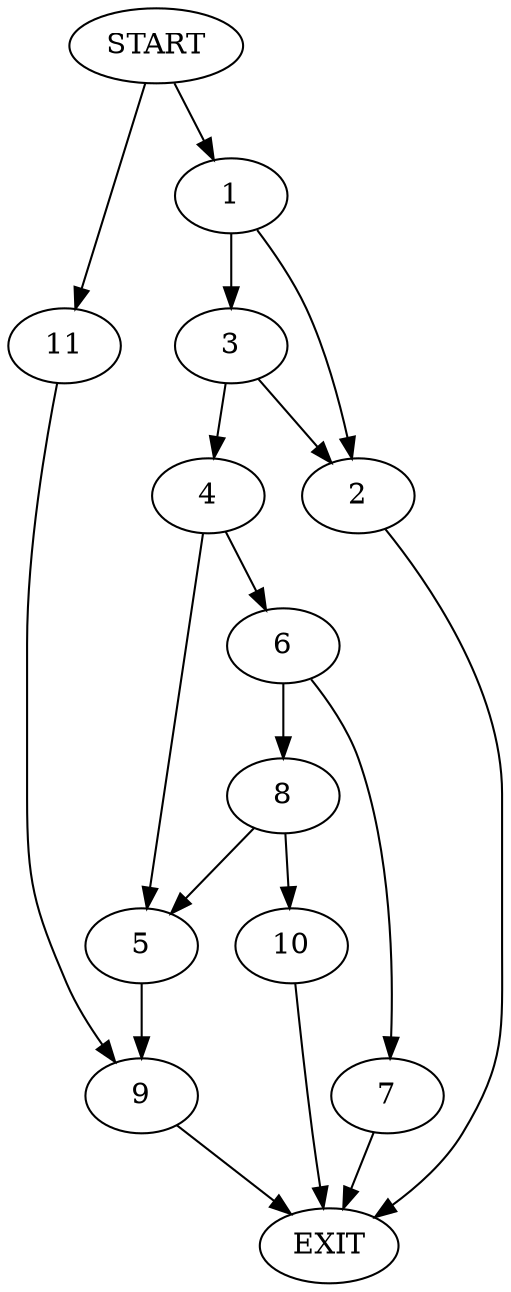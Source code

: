 digraph {
0 [label="START"]
12 [label="EXIT"]
0 -> 1
1 -> 2
1 -> 3
2 -> 12
3 -> 4
3 -> 2
4 -> 5
4 -> 6
6 -> 7
6 -> 8
5 -> 9
7 -> 12
8 -> 10
8 -> 5
10 -> 12
9 -> 12
0 -> 11
11 -> 9
}
